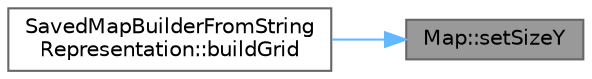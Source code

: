 digraph "Map::setSizeY"
{
 // LATEX_PDF_SIZE
  bgcolor="transparent";
  edge [fontname=Helvetica,fontsize=10,labelfontname=Helvetica,labelfontsize=10];
  node [fontname=Helvetica,fontsize=10,shape=box,height=0.2,width=0.4];
  rankdir="RL";
  Node1 [id="Node000001",label="Map::setSizeY",height=0.2,width=0.4,color="gray40", fillcolor="grey60", style="filled", fontcolor="black",tooltip="Setter for the size of the Y-axis."];
  Node1 -> Node2 [id="edge2_Node000001_Node000002",dir="back",color="steelblue1",style="solid",tooltip=" "];
  Node2 [id="Node000002",label="SavedMapBuilderFromString\lRepresentation::buildGrid",height=0.2,width=0.4,color="grey40", fillcolor="white", style="filled",URL="$class_saved_map_builder_from_string_representation.html#ac962e779a424151518a2f133815800b6",tooltip="Builds the grid of the map."];
}
